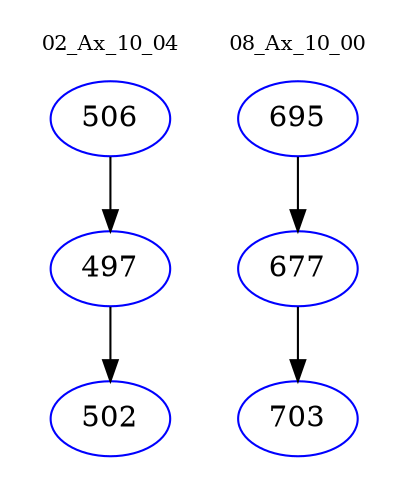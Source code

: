 digraph{
subgraph cluster_0 {
color = white
label = "02_Ax_10_04";
fontsize=10;
T0_506 [label="506", color="blue"]
T0_506 -> T0_497 [color="black"]
T0_497 [label="497", color="blue"]
T0_497 -> T0_502 [color="black"]
T0_502 [label="502", color="blue"]
}
subgraph cluster_1 {
color = white
label = "08_Ax_10_00";
fontsize=10;
T1_695 [label="695", color="blue"]
T1_695 -> T1_677 [color="black"]
T1_677 [label="677", color="blue"]
T1_677 -> T1_703 [color="black"]
T1_703 [label="703", color="blue"]
}
}
